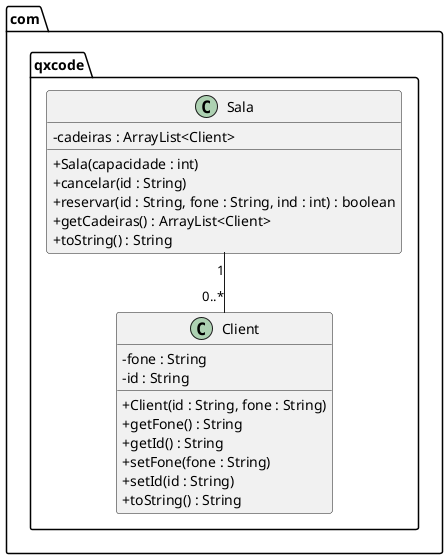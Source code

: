 @startuml
skinparam ClassAttributeIconSize 0
package com.qxcode {
  class Client {
    - fone : String
    - id : String
    __
    + Client(id : String, fone : String)
    + getFone() : String
    + getId() : String
    + setFone(fone : String)
    + setId(id : String)
    + toString() : String
  }
  class Sala {
    - cadeiras : ArrayList<Client>
    __
    + Sala(capacidade : int)
    + cancelar(id : String)
    + reservar(id : String, fone : String, ind : int) : boolean
    + getCadeiras() : ArrayList<Client>
    + toString() : String
  }
}
Sala "1" -- "0..*" Client
@enduml